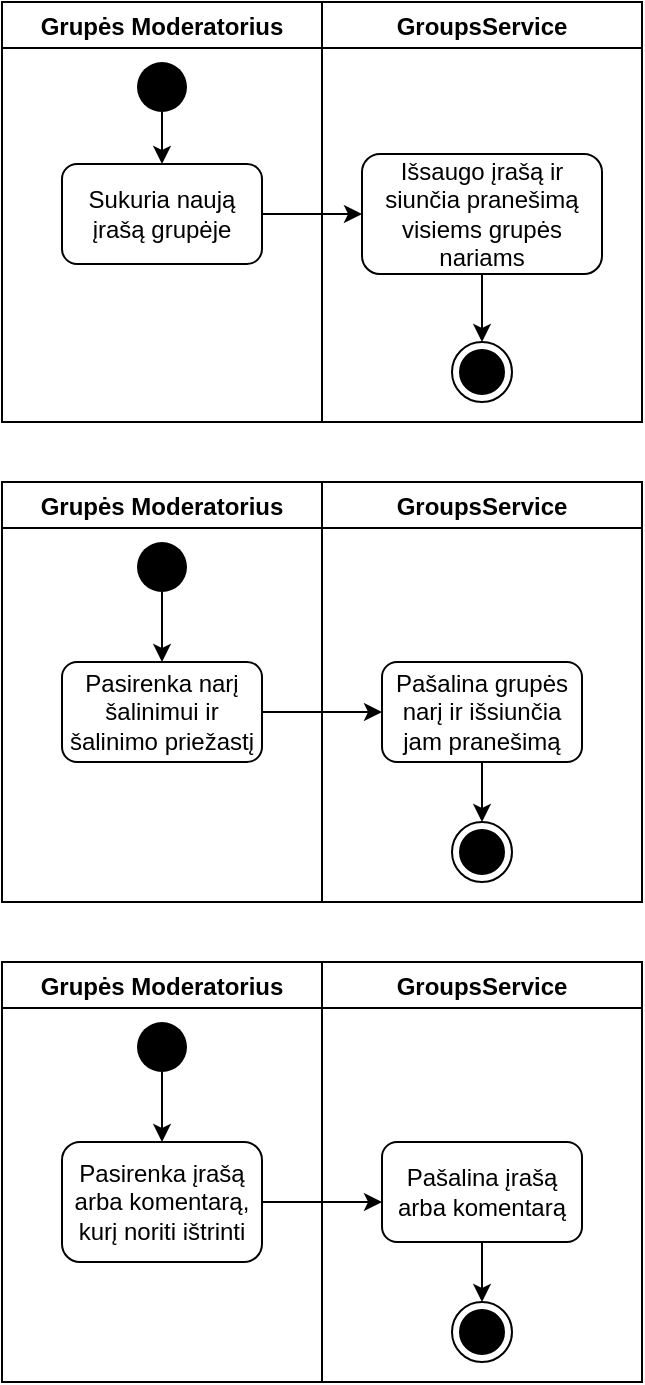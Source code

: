 <mxfile version="17.4.6" type="device"><diagram id="_2vAowvMJ947QXfLtSy7" name="Page-1"><mxGraphModel dx="552" dy="302" grid="1" gridSize="10" guides="1" tooltips="1" connect="1" arrows="1" fold="1" page="1" pageScale="1" pageWidth="827" pageHeight="1169" math="0" shadow="0"><root><mxCell id="0"/><mxCell id="1" parent="0"/><mxCell id="voVMHUA5E3Yln6qHEUWA-1" value="Grupės Moderatorius" style="swimlane;" parent="1" vertex="1"><mxGeometry x="40" y="40" width="160" height="210" as="geometry"/></mxCell><mxCell id="voVMHUA5E3Yln6qHEUWA-50" value="" style="edgeStyle=orthogonalEdgeStyle;rounded=0;orthogonalLoop=1;jettySize=auto;html=1;" parent="voVMHUA5E3Yln6qHEUWA-1" source="voVMHUA5E3Yln6qHEUWA-7" target="voVMHUA5E3Yln6qHEUWA-49" edge="1"><mxGeometry relative="1" as="geometry"/></mxCell><mxCell id="voVMHUA5E3Yln6qHEUWA-7" value="" style="ellipse;fillColor=#000000;strokeColor=none;" parent="voVMHUA5E3Yln6qHEUWA-1" vertex="1"><mxGeometry x="67.5" y="30" width="25" height="25" as="geometry"/></mxCell><mxCell id="voVMHUA5E3Yln6qHEUWA-49" value="Sukuria naują įrašą grupėje" style="rounded=1;whiteSpace=wrap;html=1;" parent="voVMHUA5E3Yln6qHEUWA-1" vertex="1"><mxGeometry x="30" y="81" width="100" height="50" as="geometry"/></mxCell><mxCell id="voVMHUA5E3Yln6qHEUWA-2" value="GroupsService" style="swimlane;" parent="1" vertex="1"><mxGeometry x="200" y="40" width="160" height="210" as="geometry"/></mxCell><mxCell id="voVMHUA5E3Yln6qHEUWA-10" value="" style="ellipse;html=1;shape=endState;fillColor=#000000;strokeColor=#000000;" parent="voVMHUA5E3Yln6qHEUWA-2" vertex="1"><mxGeometry x="65" y="170" width="30" height="30" as="geometry"/></mxCell><mxCell id="voVMHUA5E3Yln6qHEUWA-116" value="" style="edgeStyle=orthogonalEdgeStyle;rounded=0;orthogonalLoop=1;jettySize=auto;html=1;" parent="voVMHUA5E3Yln6qHEUWA-2" source="voVMHUA5E3Yln6qHEUWA-23" target="voVMHUA5E3Yln6qHEUWA-10" edge="1"><mxGeometry relative="1" as="geometry"/></mxCell><mxCell id="voVMHUA5E3Yln6qHEUWA-23" value="Išsaugo įrašą ir siunčia pranešimą visiems grupės nariams" style="rounded=1;whiteSpace=wrap;html=1;" parent="voVMHUA5E3Yln6qHEUWA-2" vertex="1"><mxGeometry x="20" y="76" width="120" height="60" as="geometry"/></mxCell><mxCell id="voVMHUA5E3Yln6qHEUWA-51" value="" style="edgeStyle=orthogonalEdgeStyle;rounded=0;orthogonalLoop=1;jettySize=auto;html=1;" parent="1" source="voVMHUA5E3Yln6qHEUWA-49" target="voVMHUA5E3Yln6qHEUWA-23" edge="1"><mxGeometry relative="1" as="geometry"/></mxCell><mxCell id="voVMHUA5E3Yln6qHEUWA-117" value="Grupės Moderatorius" style="swimlane;" parent="1" vertex="1"><mxGeometry x="40" y="280" width="160" height="210" as="geometry"/></mxCell><mxCell id="voVMHUA5E3Yln6qHEUWA-119" value="" style="edgeStyle=orthogonalEdgeStyle;rounded=0;orthogonalLoop=1;jettySize=auto;html=1;" parent="voVMHUA5E3Yln6qHEUWA-117" source="voVMHUA5E3Yln6qHEUWA-120" target="voVMHUA5E3Yln6qHEUWA-121" edge="1"><mxGeometry relative="1" as="geometry"/></mxCell><mxCell id="voVMHUA5E3Yln6qHEUWA-120" value="" style="ellipse;fillColor=#000000;strokeColor=none;" parent="voVMHUA5E3Yln6qHEUWA-117" vertex="1"><mxGeometry x="67.5" y="30" width="25" height="25" as="geometry"/></mxCell><mxCell id="voVMHUA5E3Yln6qHEUWA-121" value="Pasirenka narį šalinimui ir šalinimo priežastį" style="rounded=1;whiteSpace=wrap;html=1;" parent="voVMHUA5E3Yln6qHEUWA-117" vertex="1"><mxGeometry x="30" y="90" width="100" height="50" as="geometry"/></mxCell><mxCell id="voVMHUA5E3Yln6qHEUWA-122" value="GroupsService" style="swimlane;" parent="1" vertex="1"><mxGeometry x="200" y="280" width="160" height="210" as="geometry"/></mxCell><mxCell id="voVMHUA5E3Yln6qHEUWA-123" value="" style="ellipse;html=1;shape=endState;fillColor=#000000;strokeColor=#000000;" parent="voVMHUA5E3Yln6qHEUWA-122" vertex="1"><mxGeometry x="65" y="170" width="30" height="30" as="geometry"/></mxCell><mxCell id="voVMHUA5E3Yln6qHEUWA-130" value="" style="edgeStyle=orthogonalEdgeStyle;rounded=0;orthogonalLoop=1;jettySize=auto;html=1;" parent="voVMHUA5E3Yln6qHEUWA-122" source="voVMHUA5E3Yln6qHEUWA-124" target="voVMHUA5E3Yln6qHEUWA-123" edge="1"><mxGeometry relative="1" as="geometry"/></mxCell><mxCell id="voVMHUA5E3Yln6qHEUWA-124" value="Pašalina grupės narį ir išsiunčia jam pranešimą" style="rounded=1;whiteSpace=wrap;html=1;" parent="voVMHUA5E3Yln6qHEUWA-122" vertex="1"><mxGeometry x="30" y="90" width="100" height="50" as="geometry"/></mxCell><mxCell id="voVMHUA5E3Yln6qHEUWA-128" value="" style="edgeStyle=orthogonalEdgeStyle;rounded=0;orthogonalLoop=1;jettySize=auto;html=1;" parent="1" source="voVMHUA5E3Yln6qHEUWA-121" target="voVMHUA5E3Yln6qHEUWA-124" edge="1"><mxGeometry relative="1" as="geometry"/></mxCell><mxCell id="voVMHUA5E3Yln6qHEUWA-131" value="Grupės Moderatorius" style="swimlane;" parent="1" vertex="1"><mxGeometry x="40" y="520" width="160" height="210" as="geometry"/></mxCell><mxCell id="voVMHUA5E3Yln6qHEUWA-132" value="" style="edgeStyle=orthogonalEdgeStyle;rounded=0;orthogonalLoop=1;jettySize=auto;html=1;" parent="voVMHUA5E3Yln6qHEUWA-131" source="voVMHUA5E3Yln6qHEUWA-133" target="voVMHUA5E3Yln6qHEUWA-134" edge="1"><mxGeometry relative="1" as="geometry"/></mxCell><mxCell id="voVMHUA5E3Yln6qHEUWA-133" value="" style="ellipse;fillColor=#000000;strokeColor=none;" parent="voVMHUA5E3Yln6qHEUWA-131" vertex="1"><mxGeometry x="67.5" y="30" width="25" height="25" as="geometry"/></mxCell><mxCell id="voVMHUA5E3Yln6qHEUWA-134" value="Pasirenka įrašą arba komentarą, kurį noriti ištrinti" style="rounded=1;whiteSpace=wrap;html=1;" parent="voVMHUA5E3Yln6qHEUWA-131" vertex="1"><mxGeometry x="30" y="90" width="100" height="60" as="geometry"/></mxCell><mxCell id="voVMHUA5E3Yln6qHEUWA-135" value="GroupsService" style="swimlane;" parent="1" vertex="1"><mxGeometry x="200" y="520" width="160" height="210" as="geometry"/></mxCell><mxCell id="voVMHUA5E3Yln6qHEUWA-136" value="" style="ellipse;html=1;shape=endState;fillColor=#000000;strokeColor=#000000;" parent="voVMHUA5E3Yln6qHEUWA-135" vertex="1"><mxGeometry x="65" y="170" width="30" height="30" as="geometry"/></mxCell><mxCell id="voVMHUA5E3Yln6qHEUWA-137" value="" style="edgeStyle=orthogonalEdgeStyle;rounded=0;orthogonalLoop=1;jettySize=auto;html=1;" parent="voVMHUA5E3Yln6qHEUWA-135" source="voVMHUA5E3Yln6qHEUWA-138" target="voVMHUA5E3Yln6qHEUWA-136" edge="1"><mxGeometry relative="1" as="geometry"/></mxCell><mxCell id="voVMHUA5E3Yln6qHEUWA-138" value="Pašalina įrašą arba komentarą" style="rounded=1;whiteSpace=wrap;html=1;" parent="voVMHUA5E3Yln6qHEUWA-135" vertex="1"><mxGeometry x="30" y="90" width="100" height="50" as="geometry"/></mxCell><mxCell id="voVMHUA5E3Yln6qHEUWA-139" value="" style="edgeStyle=orthogonalEdgeStyle;rounded=0;orthogonalLoop=1;jettySize=auto;html=1;" parent="1" source="voVMHUA5E3Yln6qHEUWA-134" target="voVMHUA5E3Yln6qHEUWA-138" edge="1"><mxGeometry relative="1" as="geometry"><Array as="points"><mxPoint x="210" y="640"/><mxPoint x="210" y="640"/></Array></mxGeometry></mxCell></root></mxGraphModel></diagram></mxfile>